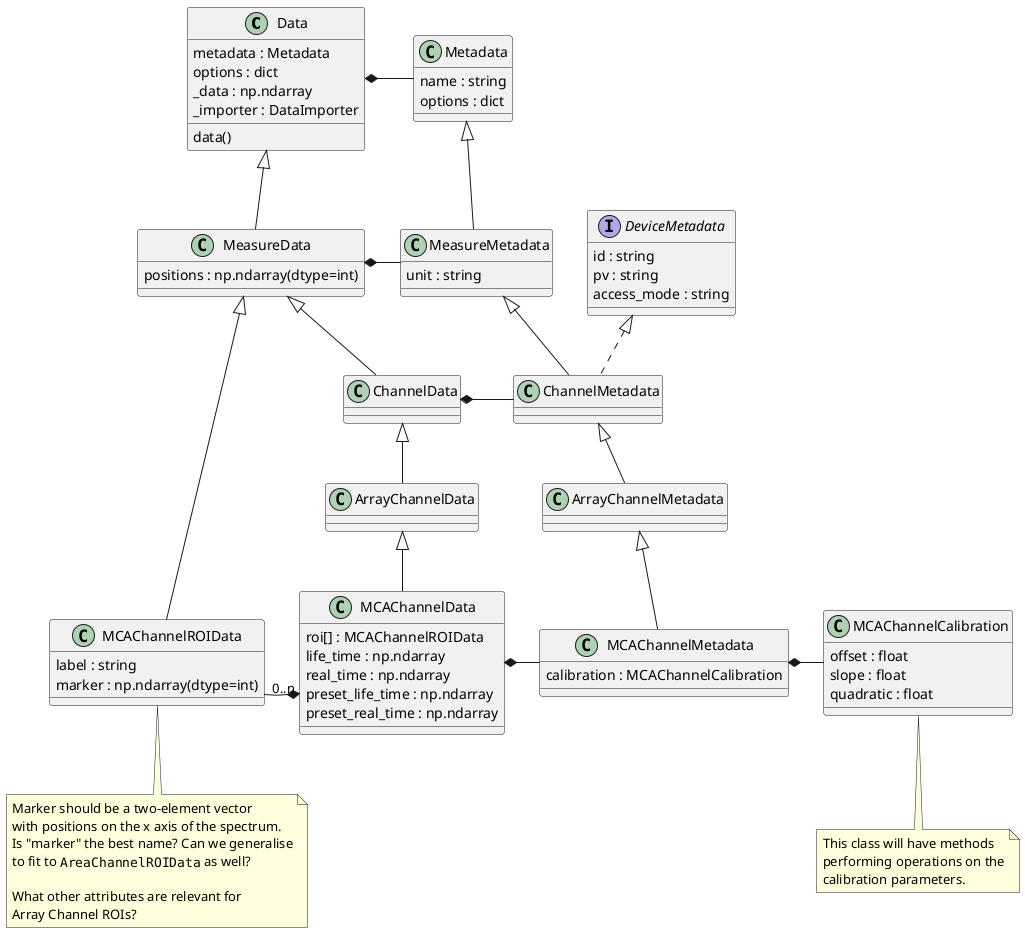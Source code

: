 @startuml
'https://plantuml.com/class-diagram

class Data {
    metadata : Metadata
    options : dict
    _data : np.ndarray
    _importer : DataImporter
    data()
}

Data *- Metadata

class MeasureData extends Data {
    {field} positions : np.ndarray(dtype=int)
}

MeasureData *- MeasureMetadata

class ChannelData extends MeasureData

ChannelData *- ChannelMetadata

class ArrayChannelData extends ChannelData {}

class MCAChannelData extends ArrayChannelData {
    roi[] : MCAChannelROIData
    life_time : np.ndarray
    real_time : np.ndarray
    preset_life_time : np.ndarray
    preset_real_time : np.ndarray
}

MCAChannelData *- MCAChannelMetadata

MCAChannelROIData "0..n" -* MCAChannelData

MCAChannelROIData -[hidden]> MCAChannelData

class MCAChannelROIData extends MeasureData {
    {field} label : string
    {field} marker : np.ndarray(dtype=int)
}
note bottom of MCAChannelROIData
    Marker should be a two-element vector
    with positions on the x axis of the spectrum.
    Is "marker" the best name? Can we generalise
    to fit to ""AreaChannelROIData"" as well?

    What other attributes are relevant for
    Array Channel ROIs?
end note


class Metadata {
    name : string
    options : dict
}

class MeasureMetadata extends Metadata {
    unit : string
}

interface DeviceMetadata {
    id : string
    pv : string
    access_mode : string
}

MeasureMetadata -[hidden]> DeviceMetadata

class ChannelMetadata extends MeasureMetadata implements DeviceMetadata

class ArrayChannelMetadata extends ChannelMetadata

class MCAChannelMetadata extends ArrayChannelMetadata {
    calibration : MCAChannelCalibration
}

MCAChannelMetadata *- MCAChannelCalibration

class MCAChannelCalibration {
    offset : float
    slope : float
    quadratic : float
}
note bottom of MCAChannelCalibration
    This class will have methods
    performing operations on the
    calibration parameters.
end note

@enduml